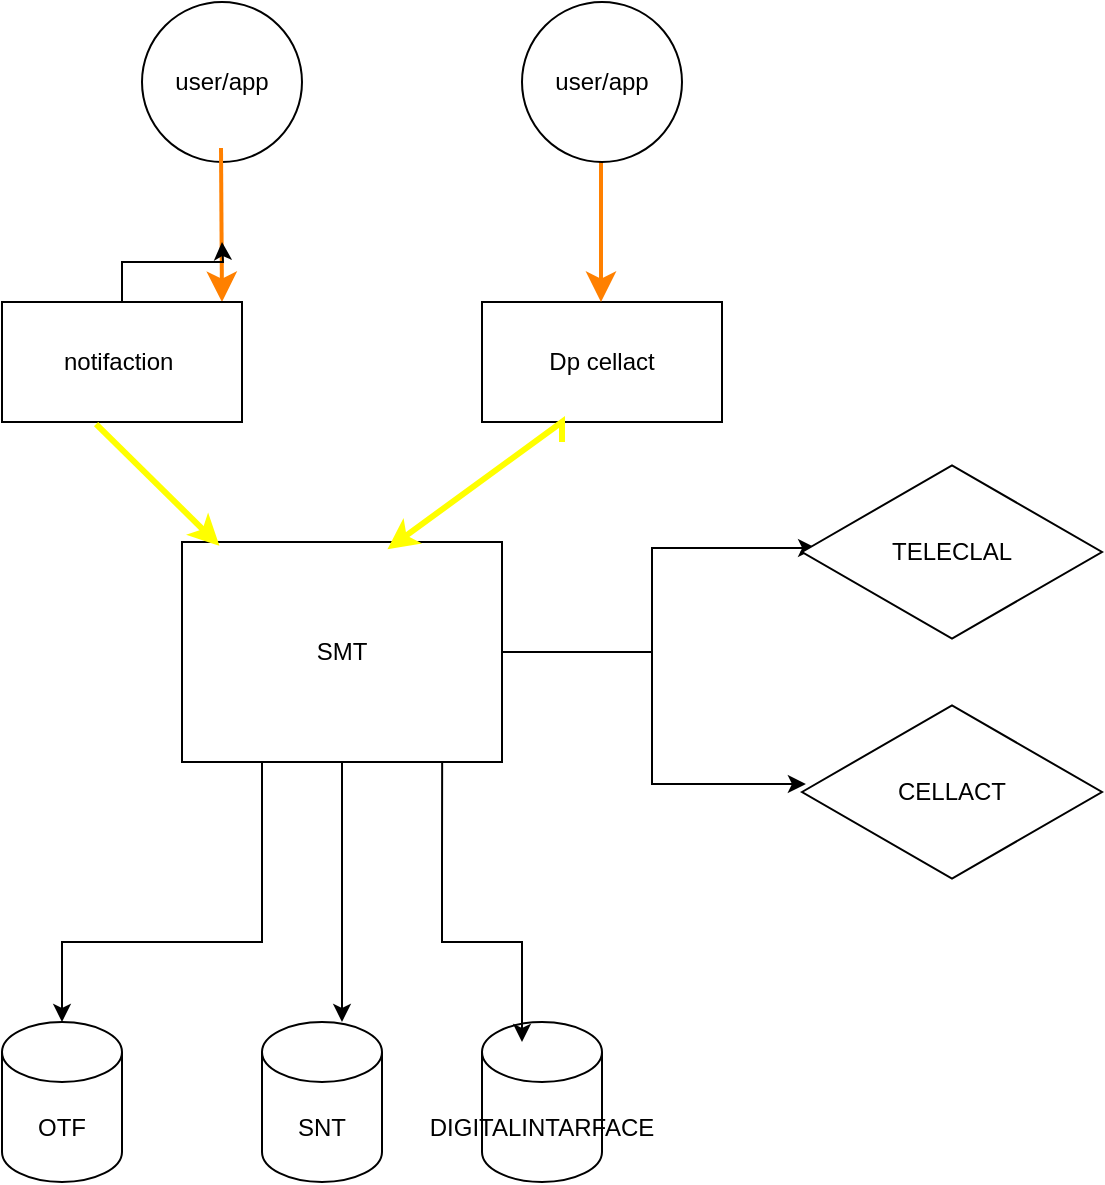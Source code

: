 <mxfile version="21.6.3" type="github">
  <diagram name="Page-1" id="95--sY8yAdwYbielUEyg">
    <mxGraphModel dx="1434" dy="715" grid="1" gridSize="10" guides="1" tooltips="1" connect="1" arrows="1" fold="1" page="1" pageScale="1" pageWidth="850" pageHeight="1100" math="0" shadow="0">
      <root>
        <mxCell id="0" />
        <mxCell id="1" parent="0" />
        <mxCell id="pFWHPeErsgqON0AWnopj-1" value="OTF" style="shape=cylinder3;whiteSpace=wrap;html=1;boundedLbl=1;backgroundOutline=1;size=15;" vertex="1" parent="1">
          <mxGeometry x="220" y="520" width="60" height="80" as="geometry" />
        </mxCell>
        <mxCell id="pFWHPeErsgqON0AWnopj-7" value="user/app" style="ellipse;whiteSpace=wrap;html=1;aspect=fixed;" vertex="1" parent="1">
          <mxGeometry x="290" y="10" width="80" height="80" as="geometry" />
        </mxCell>
        <mxCell id="pFWHPeErsgqON0AWnopj-9" value="" style="endArrow=classic;html=1;rounded=0;strokeColor=#FF8000;endSize=9;verticalAlign=bottom;strokeWidth=2;" edge="1" parent="1">
          <mxGeometry width="50" height="50" relative="1" as="geometry">
            <mxPoint x="329.5" y="83" as="sourcePoint" />
            <mxPoint x="330" y="160" as="targetPoint" />
            <Array as="points" />
          </mxGeometry>
        </mxCell>
        <mxCell id="pFWHPeErsgqON0AWnopj-18" style="edgeStyle=orthogonalEdgeStyle;rounded=0;orthogonalLoop=1;jettySize=auto;html=1;" edge="1" parent="1" source="pFWHPeErsgqON0AWnopj-10">
          <mxGeometry relative="1" as="geometry">
            <mxPoint x="330" y="130" as="targetPoint" />
          </mxGeometry>
        </mxCell>
        <mxCell id="pFWHPeErsgqON0AWnopj-10" value="notifaction&amp;nbsp;" style="rounded=0;whiteSpace=wrap;html=1;" vertex="1" parent="1">
          <mxGeometry x="220" y="160" width="120" height="60" as="geometry" />
        </mxCell>
        <mxCell id="pFWHPeErsgqON0AWnopj-11" value="Dp cellact" style="rounded=0;whiteSpace=wrap;html=1;" vertex="1" parent="1">
          <mxGeometry x="460" y="160" width="120" height="60" as="geometry" />
        </mxCell>
        <mxCell id="pFWHPeErsgqON0AWnopj-12" value="" style="endArrow=classic;html=1;rounded=0;strokeColor=#FF8000;endSize=9;verticalAlign=bottom;strokeWidth=2;" edge="1" parent="1">
          <mxGeometry width="50" height="50" relative="1" as="geometry">
            <mxPoint x="519.5" y="90" as="sourcePoint" />
            <mxPoint x="519.5" y="160" as="targetPoint" />
            <Array as="points">
              <mxPoint x="519.5" y="140" />
            </Array>
          </mxGeometry>
        </mxCell>
        <mxCell id="pFWHPeErsgqON0AWnopj-31" style="edgeStyle=orthogonalEdgeStyle;rounded=0;orthogonalLoop=1;jettySize=auto;html=1;entryX=0.013;entryY=0.456;entryDx=0;entryDy=0;entryPerimeter=0;" edge="1" parent="1" source="pFWHPeErsgqON0AWnopj-13" target="pFWHPeErsgqON0AWnopj-29">
          <mxGeometry relative="1" as="geometry" />
        </mxCell>
        <mxCell id="pFWHPeErsgqON0AWnopj-32" style="edgeStyle=orthogonalEdgeStyle;rounded=0;orthogonalLoop=1;jettySize=auto;html=1;entryX=0.047;entryY=0.478;entryDx=0;entryDy=0;entryPerimeter=0;" edge="1" parent="1" source="pFWHPeErsgqON0AWnopj-13" target="pFWHPeErsgqON0AWnopj-28">
          <mxGeometry relative="1" as="geometry" />
        </mxCell>
        <mxCell id="pFWHPeErsgqON0AWnopj-33" style="edgeStyle=orthogonalEdgeStyle;rounded=0;orthogonalLoop=1;jettySize=auto;html=1;exitX=0.25;exitY=1;exitDx=0;exitDy=0;entryX=0.5;entryY=0;entryDx=0;entryDy=0;entryPerimeter=0;" edge="1" parent="1" source="pFWHPeErsgqON0AWnopj-13" target="pFWHPeErsgqON0AWnopj-1">
          <mxGeometry relative="1" as="geometry">
            <mxPoint x="230" y="500" as="targetPoint" />
            <Array as="points">
              <mxPoint x="350" y="480" />
              <mxPoint x="250" y="480" />
            </Array>
          </mxGeometry>
        </mxCell>
        <mxCell id="pFWHPeErsgqON0AWnopj-34" style="edgeStyle=orthogonalEdgeStyle;rounded=0;orthogonalLoop=1;jettySize=auto;html=1;exitX=0.5;exitY=1;exitDx=0;exitDy=0;" edge="1" parent="1" source="pFWHPeErsgqON0AWnopj-13" target="pFWHPeErsgqON0AWnopj-21">
          <mxGeometry relative="1" as="geometry">
            <Array as="points">
              <mxPoint x="390" y="490" />
              <mxPoint x="390" y="490" />
            </Array>
          </mxGeometry>
        </mxCell>
        <mxCell id="pFWHPeErsgqON0AWnopj-13" value="SMT" style="rounded=0;whiteSpace=wrap;html=1;" vertex="1" parent="1">
          <mxGeometry x="310" y="280" width="160" height="110" as="geometry" />
        </mxCell>
        <mxCell id="pFWHPeErsgqON0AWnopj-15" value="" style="endArrow=classic;html=1;rounded=0;exitX=0.392;exitY=1.017;exitDx=0;exitDy=0;exitPerimeter=0;entryX=0.117;entryY=0.017;entryDx=0;entryDy=0;entryPerimeter=0;strokeWidth=3;strokeColor=#FFFF00;" edge="1" parent="1" source="pFWHPeErsgqON0AWnopj-10" target="pFWHPeErsgqON0AWnopj-13">
          <mxGeometry width="50" height="50" relative="1" as="geometry">
            <mxPoint x="290" y="300" as="sourcePoint" />
            <mxPoint x="340" y="250" as="targetPoint" />
          </mxGeometry>
        </mxCell>
        <mxCell id="pFWHPeErsgqON0AWnopj-16" value="user/app" style="ellipse;whiteSpace=wrap;html=1;aspect=fixed;" vertex="1" parent="1">
          <mxGeometry x="480" y="10" width="80" height="80" as="geometry" />
        </mxCell>
        <mxCell id="pFWHPeErsgqON0AWnopj-17" value="" style="endArrow=classic;html=1;rounded=0;entryX=0.642;entryY=0.033;entryDx=0;entryDy=0;entryPerimeter=0;strokeWidth=3;strokeColor=#FFFF00;" edge="1" parent="1" target="pFWHPeErsgqON0AWnopj-13">
          <mxGeometry width="50" height="50" relative="1" as="geometry">
            <mxPoint x="500" y="230" as="sourcePoint" />
            <mxPoint x="470" y="250" as="targetPoint" />
            <Array as="points">
              <mxPoint x="500" y="220" />
            </Array>
          </mxGeometry>
        </mxCell>
        <mxCell id="pFWHPeErsgqON0AWnopj-20" value="DIGITALINTARFACE" style="shape=cylinder3;whiteSpace=wrap;html=1;boundedLbl=1;backgroundOutline=1;size=15;" vertex="1" parent="1">
          <mxGeometry x="460" y="520" width="60" height="80" as="geometry" />
        </mxCell>
        <mxCell id="pFWHPeErsgqON0AWnopj-21" value="SNT" style="shape=cylinder3;whiteSpace=wrap;html=1;boundedLbl=1;backgroundOutline=1;size=15;" vertex="1" parent="1">
          <mxGeometry x="350" y="520" width="60" height="80" as="geometry" />
        </mxCell>
        <mxCell id="pFWHPeErsgqON0AWnopj-28" value="TELECLAL" style="html=1;whiteSpace=wrap;aspect=fixed;shape=isoRectangle;" vertex="1" parent="1">
          <mxGeometry x="620" y="240" width="150" height="90" as="geometry" />
        </mxCell>
        <mxCell id="pFWHPeErsgqON0AWnopj-29" value="CELLACT" style="html=1;whiteSpace=wrap;aspect=fixed;shape=isoRectangle;" vertex="1" parent="1">
          <mxGeometry x="620" y="360" width="150" height="90" as="geometry" />
        </mxCell>
        <mxCell id="pFWHPeErsgqON0AWnopj-39" value="" style="endArrow=classic;html=1;rounded=0;exitX=0.813;exitY=1;exitDx=0;exitDy=0;exitPerimeter=0;" edge="1" parent="1" source="pFWHPeErsgqON0AWnopj-13">
          <mxGeometry width="50" height="50" relative="1" as="geometry">
            <mxPoint x="440" y="420" as="sourcePoint" />
            <mxPoint x="480" y="530" as="targetPoint" />
            <Array as="points">
              <mxPoint x="440" y="440" />
              <mxPoint x="440" y="480" />
              <mxPoint x="480" y="480" />
            </Array>
          </mxGeometry>
        </mxCell>
      </root>
    </mxGraphModel>
  </diagram>
</mxfile>
